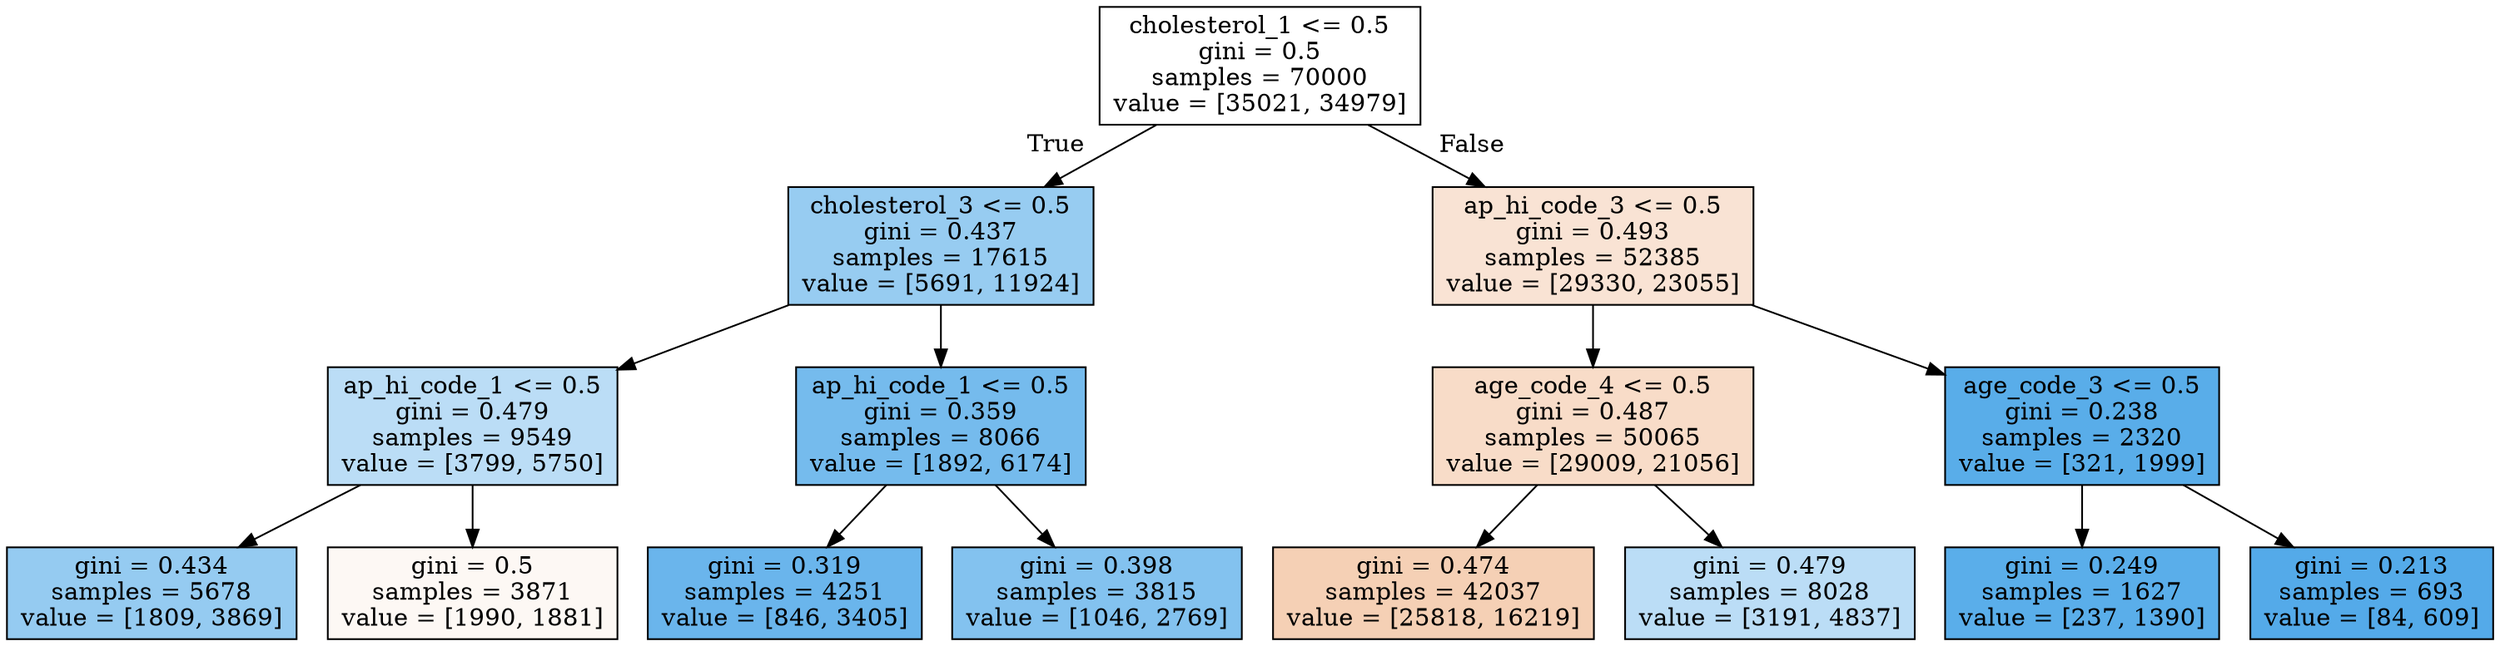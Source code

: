 digraph Tree {
node [shape=box, style="filled", color="black"] ;
0 [label="cholesterol_1 <= 0.5\ngini = 0.5\nsamples = 70000\nvalue = [35021, 34979]", fillcolor="#e5813900"] ;
1 [label="cholesterol_3 <= 0.5\ngini = 0.437\nsamples = 17615\nvalue = [5691, 11924]", fillcolor="#399de585"] ;
0 -> 1 [labeldistance=2.5, labelangle=45, headlabel="True"] ;
2 [label="ap_hi_code_1 <= 0.5\ngini = 0.479\nsamples = 9549\nvalue = [3799, 5750]", fillcolor="#399de557"] ;
1 -> 2 ;
3 [label="gini = 0.434\nsamples = 5678\nvalue = [1809, 3869]", fillcolor="#399de588"] ;
2 -> 3 ;
4 [label="gini = 0.5\nsamples = 3871\nvalue = [1990, 1881]", fillcolor="#e581390e"] ;
2 -> 4 ;
5 [label="ap_hi_code_1 <= 0.5\ngini = 0.359\nsamples = 8066\nvalue = [1892, 6174]", fillcolor="#399de5b1"] ;
1 -> 5 ;
6 [label="gini = 0.319\nsamples = 4251\nvalue = [846, 3405]", fillcolor="#399de5c0"] ;
5 -> 6 ;
7 [label="gini = 0.398\nsamples = 3815\nvalue = [1046, 2769]", fillcolor="#399de59f"] ;
5 -> 7 ;
8 [label="ap_hi_code_3 <= 0.5\ngini = 0.493\nsamples = 52385\nvalue = [29330, 23055]", fillcolor="#e5813937"] ;
0 -> 8 [labeldistance=2.5, labelangle=-45, headlabel="False"] ;
9 [label="age_code_4 <= 0.5\ngini = 0.487\nsamples = 50065\nvalue = [29009, 21056]", fillcolor="#e5813946"] ;
8 -> 9 ;
10 [label="gini = 0.474\nsamples = 42037\nvalue = [25818, 16219]", fillcolor="#e581395f"] ;
9 -> 10 ;
11 [label="gini = 0.479\nsamples = 8028\nvalue = [3191, 4837]", fillcolor="#399de557"] ;
9 -> 11 ;
12 [label="age_code_3 <= 0.5\ngini = 0.238\nsamples = 2320\nvalue = [321, 1999]", fillcolor="#399de5d6"] ;
8 -> 12 ;
13 [label="gini = 0.249\nsamples = 1627\nvalue = [237, 1390]", fillcolor="#399de5d4"] ;
12 -> 13 ;
14 [label="gini = 0.213\nsamples = 693\nvalue = [84, 609]", fillcolor="#399de5dc"] ;
12 -> 14 ;
}